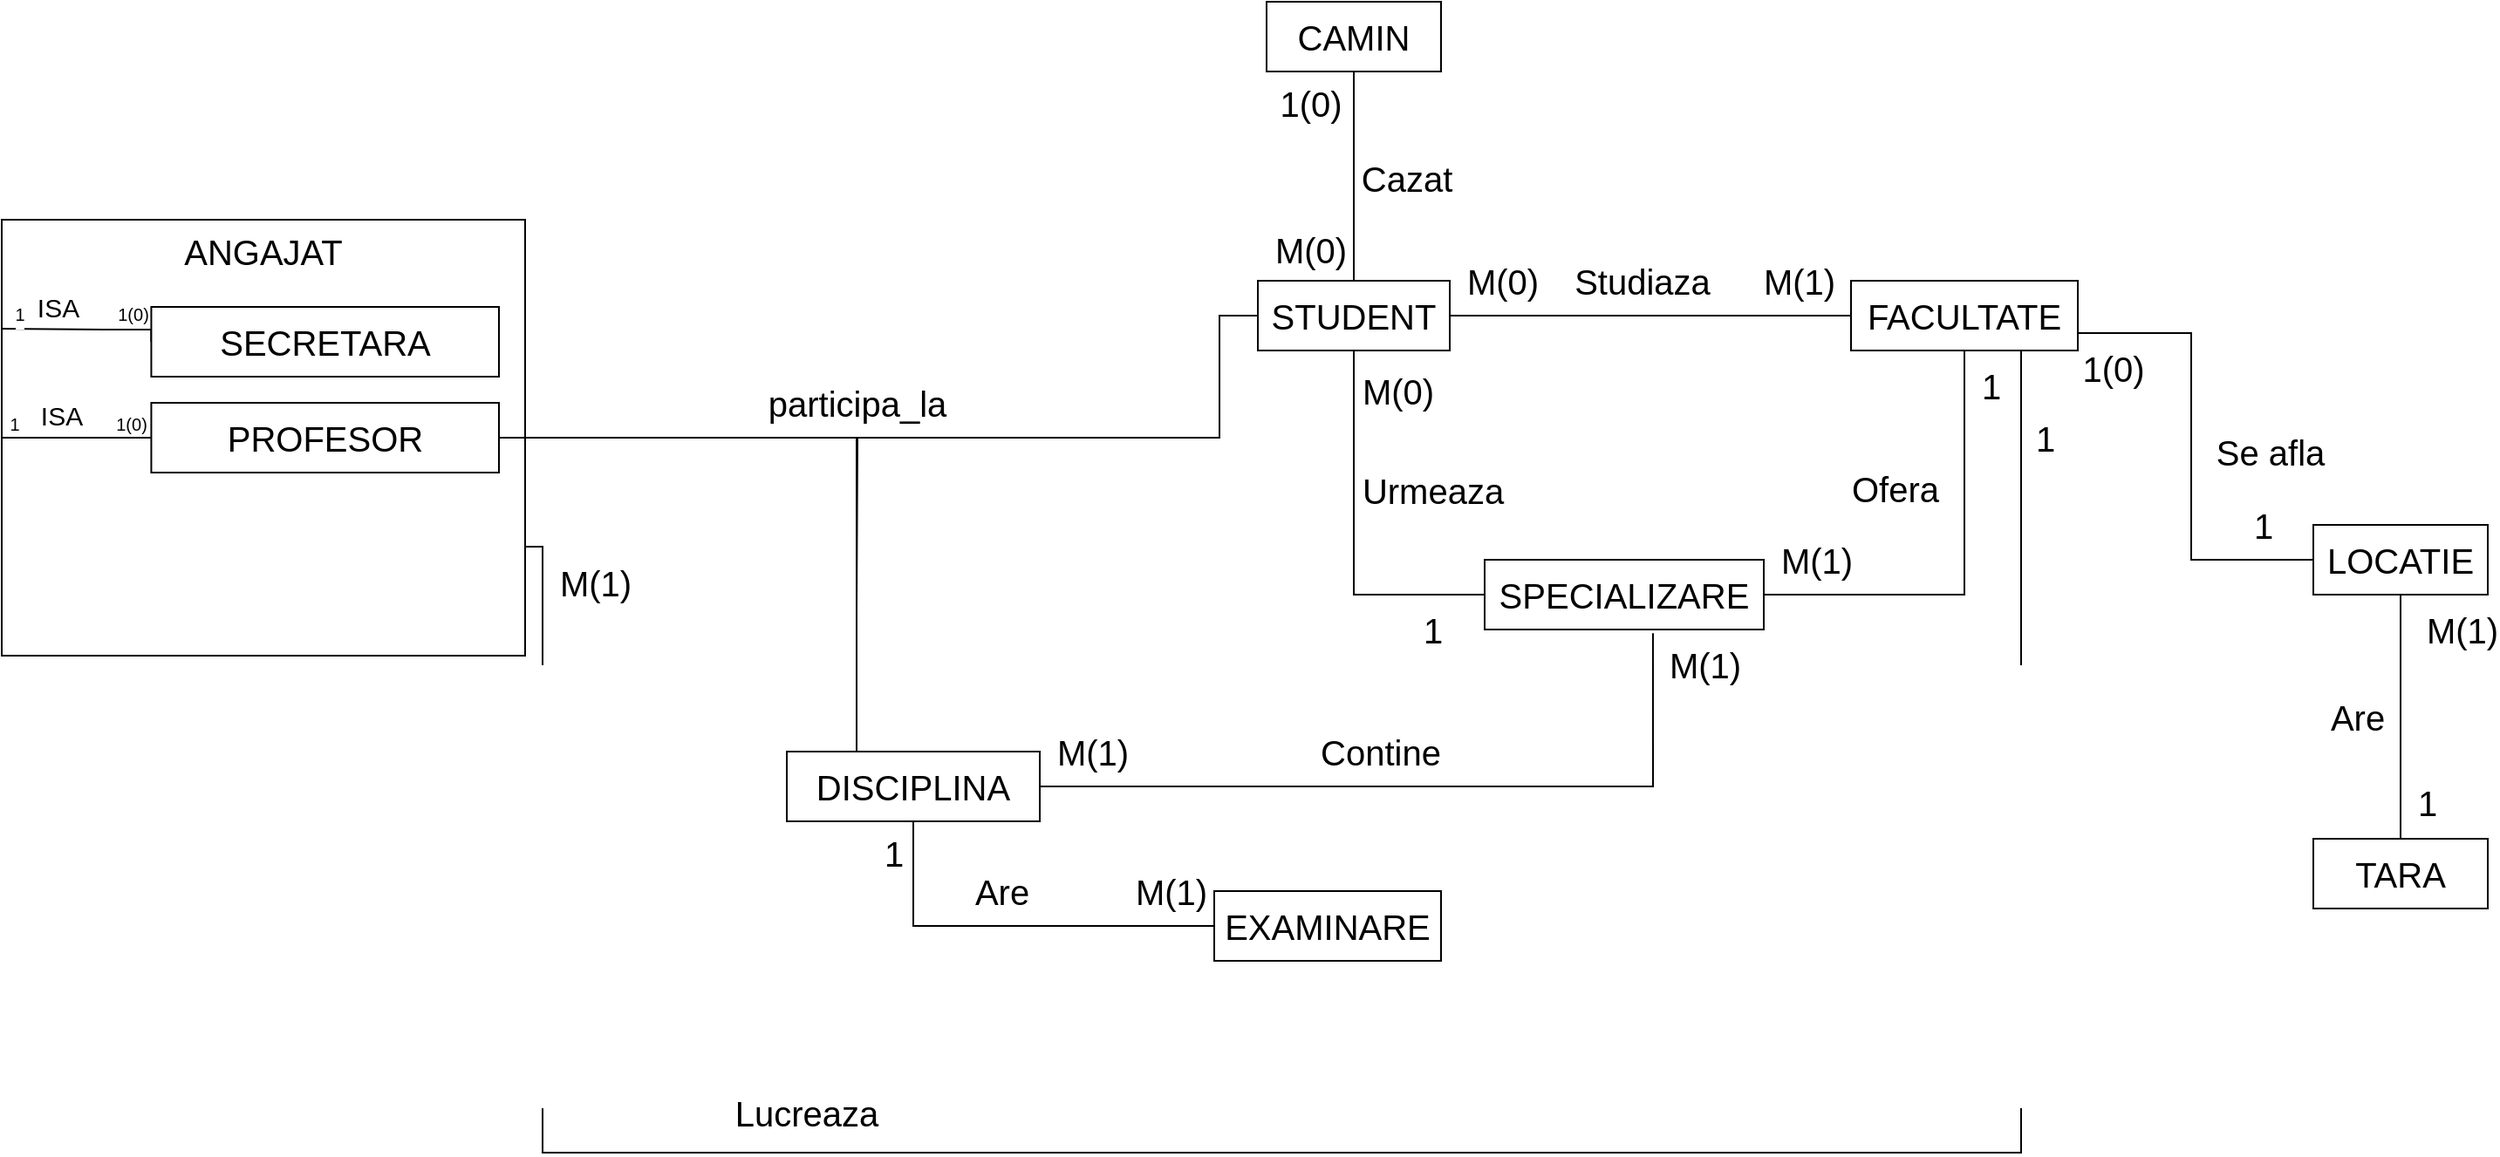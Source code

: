 <mxfile version="15.0.3" type="device"><diagram id="fwo_PI26Yn5XYwIxW53z" name="Page-1"><mxGraphModel dx="1580" dy="1733" grid="1" gridSize="10" guides="1" tooltips="1" connect="1" arrows="1" fold="1" page="1" pageScale="1" pageWidth="850" pageHeight="1100" math="0" shadow="0"><root><mxCell id="0"/><mxCell id="1" parent="0"/><mxCell id="ADtI5hvw4BfGKE_GYq2g-57" style="edgeStyle=orthogonalEdgeStyle;rounded=0;orthogonalLoop=1;jettySize=auto;html=1;exitX=1;exitY=0.5;exitDx=0;exitDy=0;entryX=0.603;entryY=1.052;entryDx=0;entryDy=0;entryPerimeter=0;fontSize=20;endArrow=none;endFill=0;" parent="1" source="ADtI5hvw4BfGKE_GYq2g-1" target="ADtI5hvw4BfGKE_GYq2g-10" edge="1"><mxGeometry relative="1" as="geometry"/></mxCell><mxCell id="ADtI5hvw4BfGKE_GYq2g-58" value="Contine" style="edgeLabel;html=1;align=center;verticalAlign=middle;resizable=0;points=[];fontSize=20;" parent="ADtI5hvw4BfGKE_GYq2g-57" vertex="1" connectable="0"><mxGeometry x="-0.122" y="4" relative="1" as="geometry"><mxPoint x="2" y="-16" as="offset"/></mxGeometry></mxCell><mxCell id="ADtI5hvw4BfGKE_GYq2g-59" value="M(1)" style="edgeLabel;html=1;align=center;verticalAlign=middle;resizable=0;points=[];fontSize=20;" parent="ADtI5hvw4BfGKE_GYq2g-57" vertex="1" connectable="0"><mxGeometry x="-0.932" y="2" relative="1" as="geometry"><mxPoint x="15" y="-18" as="offset"/></mxGeometry></mxCell><mxCell id="ADtI5hvw4BfGKE_GYq2g-60" value="M(1)" style="edgeLabel;html=1;align=center;verticalAlign=middle;resizable=0;points=[];fontSize=20;" parent="ADtI5hvw4BfGKE_GYq2g-57" vertex="1" connectable="0"><mxGeometry x="0.946" y="2" relative="1" as="geometry"><mxPoint x="31" y="6" as="offset"/></mxGeometry></mxCell><mxCell id="RcNlDyy4QrDJKT5JzVG6-33" style="edgeStyle=orthogonalEdgeStyle;rounded=0;orthogonalLoop=1;jettySize=auto;html=1;exitX=0.5;exitY=1;exitDx=0;exitDy=0;entryX=0;entryY=0.5;entryDx=0;entryDy=0;endArrow=none;endFill=0;" parent="1" source="ADtI5hvw4BfGKE_GYq2g-1" target="RcNlDyy4QrDJKT5JzVG6-30" edge="1"><mxGeometry relative="1" as="geometry"/></mxCell><mxCell id="RcNlDyy4QrDJKT5JzVG6-36" value="1" style="edgeLabel;html=1;align=center;verticalAlign=middle;resizable=0;points=[];fontSize=20;" parent="RcNlDyy4QrDJKT5JzVG6-33" vertex="1" connectable="0"><mxGeometry x="-0.844" y="-1" relative="1" as="geometry"><mxPoint x="-11" as="offset"/></mxGeometry></mxCell><mxCell id="RcNlDyy4QrDJKT5JzVG6-37" value="M(1)" style="edgeLabel;html=1;align=center;verticalAlign=middle;resizable=0;points=[];fontSize=20;" parent="RcNlDyy4QrDJKT5JzVG6-33" vertex="1" connectable="0"><mxGeometry x="0.87" relative="1" as="geometry"><mxPoint x="-10" y="-20" as="offset"/></mxGeometry></mxCell><mxCell id="RcNlDyy4QrDJKT5JzVG6-38" value="Are" style="edgeLabel;html=1;align=center;verticalAlign=middle;resizable=0;points=[];fontSize=20;" parent="RcNlDyy4QrDJKT5JzVG6-33" vertex="1" connectable="0"><mxGeometry x="-0.05" y="-1" relative="1" as="geometry"><mxPoint y="-21" as="offset"/></mxGeometry></mxCell><mxCell id="ADtI5hvw4BfGKE_GYq2g-1" value="&lt;font style=&quot;font-size: 20px&quot;&gt;DISCIPLINA&lt;/font&gt;" style="whiteSpace=wrap;html=1;align=center;" parent="1" vertex="1"><mxGeometry x="490" y="470" width="145" height="40" as="geometry"/></mxCell><mxCell id="ADtI5hvw4BfGKE_GYq2g-36" style="edgeStyle=orthogonalEdgeStyle;rounded=0;orthogonalLoop=1;jettySize=auto;html=1;exitX=1;exitY=0.5;exitDx=0;exitDy=0;entryX=0;entryY=0.5;entryDx=0;entryDy=0;fontSize=20;endArrow=none;endFill=0;" parent="1" source="ADtI5hvw4BfGKE_GYq2g-3" target="ADtI5hvw4BfGKE_GYq2g-12" edge="1"><mxGeometry relative="1" as="geometry"/></mxCell><mxCell id="ADtI5hvw4BfGKE_GYq2g-37" value="Studiaza" style="edgeLabel;html=1;align=center;verticalAlign=middle;resizable=0;points=[];fontSize=20;" parent="ADtI5hvw4BfGKE_GYq2g-36" vertex="1" connectable="0"><mxGeometry x="-0.184" relative="1" as="geometry"><mxPoint x="16" y="-20" as="offset"/></mxGeometry></mxCell><mxCell id="ADtI5hvw4BfGKE_GYq2g-38" value="M(0)" style="edgeLabel;html=1;align=center;verticalAlign=middle;resizable=0;points=[];fontSize=20;" parent="ADtI5hvw4BfGKE_GYq2g-36" vertex="1" connectable="0"><mxGeometry x="-0.827" relative="1" as="geometry"><mxPoint x="10" y="-20" as="offset"/></mxGeometry></mxCell><mxCell id="ADtI5hvw4BfGKE_GYq2g-40" value="M(1)" style="edgeLabel;html=1;align=center;verticalAlign=middle;resizable=0;points=[];fontSize=20;" parent="ADtI5hvw4BfGKE_GYq2g-36" vertex="1" connectable="0"><mxGeometry x="0.834" y="1" relative="1" as="geometry"><mxPoint x="-11" y="-19" as="offset"/></mxGeometry></mxCell><mxCell id="ADtI5hvw4BfGKE_GYq2g-45" style="edgeStyle=orthogonalEdgeStyle;rounded=0;orthogonalLoop=1;jettySize=auto;html=1;exitX=0.5;exitY=1;exitDx=0;exitDy=0;entryX=0;entryY=0.5;entryDx=0;entryDy=0;fontSize=20;endArrow=none;endFill=0;" parent="1" source="ADtI5hvw4BfGKE_GYq2g-3" target="ADtI5hvw4BfGKE_GYq2g-10" edge="1"><mxGeometry relative="1" as="geometry"/></mxCell><mxCell id="ADtI5hvw4BfGKE_GYq2g-46" value="Urmeaza" style="edgeLabel;html=1;align=center;verticalAlign=middle;resizable=0;points=[];fontSize=20;" parent="ADtI5hvw4BfGKE_GYq2g-45" vertex="1" connectable="0"><mxGeometry x="-0.255" y="1" relative="1" as="geometry"><mxPoint x="44" as="offset"/></mxGeometry></mxCell><mxCell id="ADtI5hvw4BfGKE_GYq2g-49" value="1" style="edgeLabel;html=1;align=center;verticalAlign=middle;resizable=0;points=[];fontSize=20;" parent="ADtI5hvw4BfGKE_GYq2g-45" vertex="1" connectable="0"><mxGeometry x="0.831" y="3" relative="1" as="geometry"><mxPoint x="-12" y="23" as="offset"/></mxGeometry></mxCell><mxCell id="ADtI5hvw4BfGKE_GYq2g-50" value="M(0)" style="edgeLabel;html=1;align=center;verticalAlign=middle;resizable=0;points=[];fontSize=20;" parent="ADtI5hvw4BfGKE_GYq2g-45" vertex="1" connectable="0"><mxGeometry x="-0.785" relative="1" as="geometry"><mxPoint x="25" as="offset"/></mxGeometry></mxCell><mxCell id="RcNlDyy4QrDJKT5JzVG6-40" style="edgeStyle=orthogonalEdgeStyle;rounded=0;orthogonalLoop=1;jettySize=auto;html=1;exitX=0.5;exitY=0;exitDx=0;exitDy=0;entryX=0.5;entryY=1;entryDx=0;entryDy=0;fontSize=20;endArrow=none;endFill=0;" parent="1" source="ADtI5hvw4BfGKE_GYq2g-3" target="RcNlDyy4QrDJKT5JzVG6-39" edge="1"><mxGeometry relative="1" as="geometry"/></mxCell><mxCell id="RcNlDyy4QrDJKT5JzVG6-41" value="Cazat" style="edgeLabel;html=1;align=center;verticalAlign=middle;resizable=0;points=[];fontSize=20;" parent="RcNlDyy4QrDJKT5JzVG6-40" vertex="1" connectable="0"><mxGeometry x="0.194" y="-2" relative="1" as="geometry"><mxPoint x="28" y="12" as="offset"/></mxGeometry></mxCell><mxCell id="RcNlDyy4QrDJKT5JzVG6-42" value="1(0)" style="edgeLabel;html=1;align=center;verticalAlign=middle;resizable=0;points=[];fontSize=20;" parent="RcNlDyy4QrDJKT5JzVG6-40" vertex="1" connectable="0"><mxGeometry x="0.708" y="-1" relative="1" as="geometry"><mxPoint x="-26" as="offset"/></mxGeometry></mxCell><mxCell id="RcNlDyy4QrDJKT5JzVG6-43" value="M(0)" style="edgeLabel;html=1;align=center;verticalAlign=middle;resizable=0;points=[];fontSize=20;" parent="RcNlDyy4QrDJKT5JzVG6-40" vertex="1" connectable="0"><mxGeometry x="-0.695" y="1" relative="1" as="geometry"><mxPoint x="-24" as="offset"/></mxGeometry></mxCell><mxCell id="ADtI5hvw4BfGKE_GYq2g-3" value="&lt;font style=&quot;font-size: 20px&quot;&gt;STUDENT&lt;br&gt;&lt;/font&gt;" style="whiteSpace=wrap;html=1;align=center;" parent="1" vertex="1"><mxGeometry x="760" y="200" width="110" height="40" as="geometry"/></mxCell><mxCell id="ADtI5hvw4BfGKE_GYq2g-10" value="&lt;span style=&quot;font-size: 20px&quot;&gt;SPECIALIZARE&lt;/span&gt;" style="whiteSpace=wrap;html=1;align=center;" parent="1" vertex="1"><mxGeometry x="890" y="360" width="160" height="40" as="geometry"/></mxCell><mxCell id="ADtI5hvw4BfGKE_GYq2g-149" style="edgeStyle=orthogonalEdgeStyle;rounded=0;orthogonalLoop=1;jettySize=auto;html=1;exitX=0.5;exitY=1;exitDx=0;exitDy=0;entryX=0.5;entryY=0;entryDx=0;entryDy=0;fontSize=20;fontColor=none;endArrow=none;endFill=0;" parent="1" source="ADtI5hvw4BfGKE_GYq2g-11" target="ADtI5hvw4BfGKE_GYq2g-70" edge="1"><mxGeometry relative="1" as="geometry"/></mxCell><mxCell id="ADtI5hvw4BfGKE_GYq2g-150" value="M(1)" style="edgeLabel;html=1;align=center;verticalAlign=middle;resizable=0;points=[];fontSize=20;fontColor=none;" parent="ADtI5hvw4BfGKE_GYq2g-149" vertex="1" connectable="0"><mxGeometry x="-0.759" y="1" relative="1" as="geometry"><mxPoint x="34" y="3" as="offset"/></mxGeometry></mxCell><mxCell id="ADtI5hvw4BfGKE_GYq2g-151" value="1" style="edgeLabel;html=1;align=center;verticalAlign=middle;resizable=0;points=[];fontSize=20;fontColor=none;" parent="ADtI5hvw4BfGKE_GYq2g-149" vertex="1" connectable="0"><mxGeometry x="0.69" y="4" relative="1" as="geometry"><mxPoint x="11" as="offset"/></mxGeometry></mxCell><mxCell id="ADtI5hvw4BfGKE_GYq2g-152" value="Are" style="edgeLabel;html=1;align=center;verticalAlign=middle;resizable=0;points=[];fontSize=20;fontColor=none;" parent="ADtI5hvw4BfGKE_GYq2g-149" vertex="1" connectable="0"><mxGeometry x="-0.249" y="2" relative="1" as="geometry"><mxPoint x="-27" y="17" as="offset"/></mxGeometry></mxCell><mxCell id="ADtI5hvw4BfGKE_GYq2g-11" value="&lt;span style=&quot;font-size: 20px&quot;&gt;LOCATIE&lt;/span&gt;" style="whiteSpace=wrap;html=1;align=center;" parent="1" vertex="1"><mxGeometry x="1365" y="340" width="100" height="40" as="geometry"/></mxCell><mxCell id="ADtI5hvw4BfGKE_GYq2g-47" style="edgeStyle=orthogonalEdgeStyle;rounded=0;orthogonalLoop=1;jettySize=auto;html=1;exitX=0.5;exitY=1;exitDx=0;exitDy=0;entryX=1;entryY=0.5;entryDx=0;entryDy=0;fontSize=20;endArrow=none;endFill=0;" parent="1" source="ADtI5hvw4BfGKE_GYq2g-12" target="ADtI5hvw4BfGKE_GYq2g-10" edge="1"><mxGeometry relative="1" as="geometry"/></mxCell><mxCell id="ADtI5hvw4BfGKE_GYq2g-48" value="Ofera" style="edgeLabel;html=1;align=center;verticalAlign=middle;resizable=0;points=[];fontSize=20;" parent="ADtI5hvw4BfGKE_GYq2g-47" vertex="1" connectable="0"><mxGeometry x="-0.325" y="1" relative="1" as="geometry"><mxPoint x="-41" y="-7" as="offset"/></mxGeometry></mxCell><mxCell id="ADtI5hvw4BfGKE_GYq2g-51" value="M(1)" style="edgeLabel;html=1;align=center;verticalAlign=middle;resizable=0;points=[];fontSize=20;" parent="ADtI5hvw4BfGKE_GYq2g-47" vertex="1" connectable="0"><mxGeometry x="0.876" relative="1" as="geometry"><mxPoint x="14" y="-20" as="offset"/></mxGeometry></mxCell><mxCell id="ADtI5hvw4BfGKE_GYq2g-52" value="1" style="edgeLabel;html=1;align=center;verticalAlign=middle;resizable=0;points=[];fontSize=20;" parent="ADtI5hvw4BfGKE_GYq2g-47" vertex="1" connectable="0"><mxGeometry x="-0.733" relative="1" as="geometry"><mxPoint x="15" y="-14" as="offset"/></mxGeometry></mxCell><mxCell id="ADtI5hvw4BfGKE_GYq2g-75" style="edgeStyle=orthogonalEdgeStyle;rounded=0;orthogonalLoop=1;jettySize=auto;html=1;exitX=1;exitY=1;exitDx=0;exitDy=0;entryX=0;entryY=0.5;entryDx=0;entryDy=0;fontSize=20;endArrow=none;endFill=0;" parent="1" source="ADtI5hvw4BfGKE_GYq2g-12" target="ADtI5hvw4BfGKE_GYq2g-11" edge="1"><mxGeometry relative="1" as="geometry"><Array as="points"><mxPoint x="1230" y="230"/><mxPoint x="1295" y="230"/><mxPoint x="1295" y="360"/></Array></mxGeometry></mxCell><mxCell id="ADtI5hvw4BfGKE_GYq2g-76" value="1" style="edgeLabel;html=1;align=center;verticalAlign=middle;resizable=0;points=[];fontSize=20;" parent="ADtI5hvw4BfGKE_GYq2g-75" vertex="1" connectable="0"><mxGeometry x="0.876" relative="1" as="geometry"><mxPoint x="-12" y="-20" as="offset"/></mxGeometry></mxCell><mxCell id="ADtI5hvw4BfGKE_GYq2g-77" value="1(0)" style="edgeLabel;html=1;align=center;verticalAlign=middle;resizable=0;points=[];fontSize=20;" parent="ADtI5hvw4BfGKE_GYq2g-75" vertex="1" connectable="0"><mxGeometry x="-0.906" relative="1" as="geometry"><mxPoint x="17" y="20" as="offset"/></mxGeometry></mxCell><mxCell id="ADtI5hvw4BfGKE_GYq2g-79" value="Se afla" style="edgeLabel;html=1;align=center;verticalAlign=middle;resizable=0;points=[];fontSize=20;" parent="ADtI5hvw4BfGKE_GYq2g-75" vertex="1" connectable="0"><mxGeometry x="0.175" y="1" relative="1" as="geometry"><mxPoint x="44" y="-19" as="offset"/></mxGeometry></mxCell><mxCell id="ADtI5hvw4BfGKE_GYq2g-12" value="&lt;span style=&quot;font-size: 20px&quot;&gt;FACULTATE&lt;/span&gt;" style="whiteSpace=wrap;html=1;align=center;" parent="1" vertex="1"><mxGeometry x="1100" y="200" width="130" height="40" as="geometry"/></mxCell><mxCell id="ADtI5hvw4BfGKE_GYq2g-70" value="&lt;span style=&quot;font-size: 20px&quot;&gt;TARA&lt;/span&gt;" style="whiteSpace=wrap;html=1;align=center;" parent="1" vertex="1"><mxGeometry x="1365" y="520" width="100" height="40" as="geometry"/></mxCell><mxCell id="ADtI5hvw4BfGKE_GYq2g-80" value="" style="group" parent="1" vertex="1" connectable="0"><mxGeometry x="60" y="160" width="300" height="250" as="geometry"/></mxCell><mxCell id="ADtI5hvw4BfGKE_GYq2g-81" value="" style="group" parent="ADtI5hvw4BfGKE_GYq2g-80" vertex="1" connectable="0"><mxGeometry x="-20" y="5" width="300" height="250" as="geometry"/></mxCell><mxCell id="ADtI5hvw4BfGKE_GYq2g-5" value="&lt;span style=&quot;font-size: 20px&quot;&gt;ANGAJAT&lt;/span&gt;" style="whiteSpace=wrap;html=1;align=center;verticalAlign=top;" parent="ADtI5hvw4BfGKE_GYq2g-81" vertex="1"><mxGeometry width="300" height="250" as="geometry"/></mxCell><mxCell id="ADtI5hvw4BfGKE_GYq2g-83" style="edgeStyle=orthogonalEdgeStyle;rounded=0;orthogonalLoop=1;jettySize=auto;html=1;exitX=0;exitY=0.5;exitDx=0;exitDy=0;entryX=0;entryY=0.25;entryDx=0;entryDy=0;fontSize=20;endArrow=none;endFill=0;" parent="ADtI5hvw4BfGKE_GYq2g-81" source="ADtI5hvw4BfGKE_GYq2g-28" target="ADtI5hvw4BfGKE_GYq2g-5" edge="1"><mxGeometry relative="1" as="geometry"><Array as="points"><mxPoint x="57.857" y="63"/><mxPoint x="26.786" y="63"/></Array></mxGeometry></mxCell><mxCell id="ADtI5hvw4BfGKE_GYq2g-84" value="&lt;font style=&quot;font-size: 15px;&quot;&gt;ISA&lt;/font&gt;" style="edgeLabel;html=1;align=center;verticalAlign=middle;resizable=0;points=[];fontSize=15;" parent="ADtI5hvw4BfGKE_GYq2g-83" vertex="1" connectable="0"><mxGeometry x="0.241" y="-1" relative="1" as="geometry"><mxPoint x="-3" y="-12" as="offset"/></mxGeometry></mxCell><mxCell id="ADtI5hvw4BfGKE_GYq2g-88" value="&lt;font style=&quot;font-size: 10px&quot;&gt;1&lt;/font&gt;" style="edgeLabel;html=1;align=center;verticalAlign=middle;resizable=0;points=[];fontSize=20;" parent="ADtI5hvw4BfGKE_GYq2g-83" vertex="1" connectable="0"><mxGeometry x="0.792" relative="1" as="geometry"><mxPoint y="-13" as="offset"/></mxGeometry></mxCell><mxCell id="ADtI5hvw4BfGKE_GYq2g-105" value="1(0)" style="edgeLabel;html=1;align=center;verticalAlign=bottom;resizable=0;points=[];fontSize=10;labelPosition=center;verticalLabelPosition=top;" parent="ADtI5hvw4BfGKE_GYq2g-83" vertex="1" connectable="0"><mxGeometry x="-0.62" y="-1" relative="1" as="geometry"><mxPoint as="offset"/></mxGeometry></mxCell><mxCell id="ADtI5hvw4BfGKE_GYq2g-28" value="&lt;span style=&quot;font-size: 20px&quot;&gt;SECRETARA&lt;br&gt;&lt;/span&gt;" style="whiteSpace=wrap;html=1;align=center;" parent="ADtI5hvw4BfGKE_GYq2g-81" vertex="1"><mxGeometry x="85.714" y="50" width="199.286" height="40" as="geometry"/></mxCell><mxCell id="ADtI5hvw4BfGKE_GYq2g-99" style="edgeStyle=orthogonalEdgeStyle;rounded=0;orthogonalLoop=1;jettySize=auto;html=1;exitX=0;exitY=0.5;exitDx=0;exitDy=0;entryX=0;entryY=0.5;entryDx=0;entryDy=0;fontSize=10;endArrow=none;endFill=0;" parent="ADtI5hvw4BfGKE_GYq2g-81" source="ADtI5hvw4BfGKE_GYq2g-72" target="ADtI5hvw4BfGKE_GYq2g-5" edge="1"><mxGeometry relative="1" as="geometry"><Array as="points"><mxPoint x="45" y="125"/><mxPoint x="45" y="125"/></Array></mxGeometry></mxCell><mxCell id="ADtI5hvw4BfGKE_GYq2g-102" value="1" style="edgeLabel;html=1;align=center;verticalAlign=bottom;resizable=0;points=[];fontSize=10;labelPosition=center;verticalLabelPosition=top;" parent="ADtI5hvw4BfGKE_GYq2g-99" vertex="1" connectable="0"><mxGeometry x="0.841" relative="1" as="geometry"><mxPoint as="offset"/></mxGeometry></mxCell><mxCell id="ADtI5hvw4BfGKE_GYq2g-103" value="1(0)" style="edgeLabel;html=1;align=center;verticalAlign=bottom;resizable=0;points=[];fontSize=10;labelPosition=center;verticalLabelPosition=top;" parent="ADtI5hvw4BfGKE_GYq2g-99" vertex="1" connectable="0"><mxGeometry x="-0.736" relative="1" as="geometry"><mxPoint as="offset"/></mxGeometry></mxCell><mxCell id="ADtI5hvw4BfGKE_GYq2g-104" value="&lt;font style=&quot;font-size: 15px&quot;&gt;ISA&lt;/font&gt;" style="edgeLabel;html=1;align=center;verticalAlign=bottom;resizable=0;points=[];fontSize=10;labelPosition=center;verticalLabelPosition=top;" parent="ADtI5hvw4BfGKE_GYq2g-99" vertex="1" connectable="0"><mxGeometry x="0.213" y="-2" relative="1" as="geometry"><mxPoint as="offset"/></mxGeometry></mxCell><mxCell id="ADtI5hvw4BfGKE_GYq2g-72" value="&lt;span style=&quot;font-size: 20px&quot;&gt;PROFESOR&lt;/span&gt;" style="whiteSpace=wrap;html=1;align=center;" parent="ADtI5hvw4BfGKE_GYq2g-81" vertex="1"><mxGeometry x="85.714" y="105" width="199.286" height="40" as="geometry"/></mxCell><mxCell id="ADtI5hvw4BfGKE_GYq2g-108" style="edgeStyle=orthogonalEdgeStyle;rounded=0;orthogonalLoop=1;jettySize=auto;html=1;exitX=1;exitY=0.75;exitDx=0;exitDy=0;entryX=0.75;entryY=1;entryDx=0;entryDy=0;fontSize=10;endArrow=none;endFill=0;" parent="1" source="ADtI5hvw4BfGKE_GYq2g-5" target="ADtI5hvw4BfGKE_GYq2g-12" edge="1"><mxGeometry relative="1" as="geometry"><Array as="points"><mxPoint x="350" y="700"/><mxPoint x="1198" y="700"/></Array></mxGeometry></mxCell><mxCell id="ADtI5hvw4BfGKE_GYq2g-109" value="1" style="edgeLabel;html=1;align=center;verticalAlign=middle;resizable=0;points=[];fontSize=20;" parent="ADtI5hvw4BfGKE_GYq2g-108" vertex="1" connectable="0"><mxGeometry x="0.93" y="1" relative="1" as="geometry"><mxPoint x="14" y="-9" as="offset"/></mxGeometry></mxCell><mxCell id="ADtI5hvw4BfGKE_GYq2g-110" value="M(1)" style="edgeLabel;html=1;align=center;verticalAlign=middle;resizable=0;points=[];fontSize=20;" parent="ADtI5hvw4BfGKE_GYq2g-108" vertex="1" connectable="0"><mxGeometry x="-0.941" y="1" relative="1" as="geometry"><mxPoint x="29" y="-19" as="offset"/></mxGeometry></mxCell><mxCell id="ADtI5hvw4BfGKE_GYq2g-114" value="Lucreaza" style="edgeLabel;html=1;align=center;verticalAlign=middle;resizable=0;points=[];fontSize=20;" parent="ADtI5hvw4BfGKE_GYq2g-108" vertex="1" connectable="0"><mxGeometry x="-0.39" y="4" relative="1" as="geometry"><mxPoint y="-19" as="offset"/></mxGeometry></mxCell><mxCell id="ADtI5hvw4BfGKE_GYq2g-136" value="" style="group" parent="1" vertex="1" connectable="0"><mxGeometry x="530" y="390" width="230" as="geometry"/></mxCell><mxCell id="ADtI5hvw4BfGKE_GYq2g-133" style="edgeStyle=orthogonalEdgeStyle;rounded=0;orthogonalLoop=1;jettySize=auto;html=1;exitX=0.25;exitY=0;exitDx=0;exitDy=0;fontSize=20;endArrow=none;endFill=0;" parent="ADtI5hvw4BfGKE_GYq2g-136" source="ADtI5hvw4BfGKE_GYq2g-1" edge="1"><mxGeometry relative="1" as="geometry"><mxPoint as="targetPoint"/><Array as="points"><mxPoint y="80"/></Array></mxGeometry></mxCell><mxCell id="ADtI5hvw4BfGKE_GYq2g-134" style="edgeStyle=orthogonalEdgeStyle;rounded=0;orthogonalLoop=1;jettySize=auto;html=1;exitX=0;exitY=1;exitDx=0;exitDy=0;fontSize=20;endArrow=none;endFill=0;" parent="ADtI5hvw4BfGKE_GYq2g-136" source="ADtI5hvw4BfGKE_GYq2g-3" edge="1"><mxGeometry relative="1" as="geometry"><mxPoint as="targetPoint"/><Array as="points"><mxPoint x="208" y="-170"/><mxPoint x="208" y="-100"/><mxPoint y="-100"/></Array></mxGeometry></mxCell><mxCell id="ADtI5hvw4BfGKE_GYq2g-137" value="participa_la" style="edgeLabel;html=1;align=center;verticalAlign=middle;resizable=0;points=[];fontSize=20;" parent="ADtI5hvw4BfGKE_GYq2g-134" vertex="1" connectable="0"><mxGeometry x="0.954" y="-4" relative="1" as="geometry"><mxPoint x="4" y="-111" as="offset"/></mxGeometry></mxCell><mxCell id="ADtI5hvw4BfGKE_GYq2g-132" style="edgeStyle=orthogonalEdgeStyle;rounded=0;orthogonalLoop=1;jettySize=auto;html=1;exitX=1;exitY=0.5;exitDx=0;exitDy=0;fontSize=20;endArrow=none;endFill=0;" parent="ADtI5hvw4BfGKE_GYq2g-136" source="ADtI5hvw4BfGKE_GYq2g-72" edge="1"><mxGeometry relative="1" as="geometry"><mxPoint as="targetPoint"/></mxGeometry></mxCell><mxCell id="RcNlDyy4QrDJKT5JzVG6-30" value="&lt;font style=&quot;font-size: 20px&quot;&gt;EXAMINARE&lt;/font&gt;" style="whiteSpace=wrap;html=1;align=center;" parent="1" vertex="1"><mxGeometry x="735" y="550" width="130" height="40" as="geometry"/></mxCell><mxCell id="RcNlDyy4QrDJKT5JzVG6-39" value="&lt;span style=&quot;font-size: 20px&quot;&gt;CAMIN&lt;br&gt;&lt;/span&gt;" style="whiteSpace=wrap;html=1;align=center;" parent="1" vertex="1"><mxGeometry x="765" y="40" width="100" height="40" as="geometry"/></mxCell></root></mxGraphModel></diagram></mxfile>